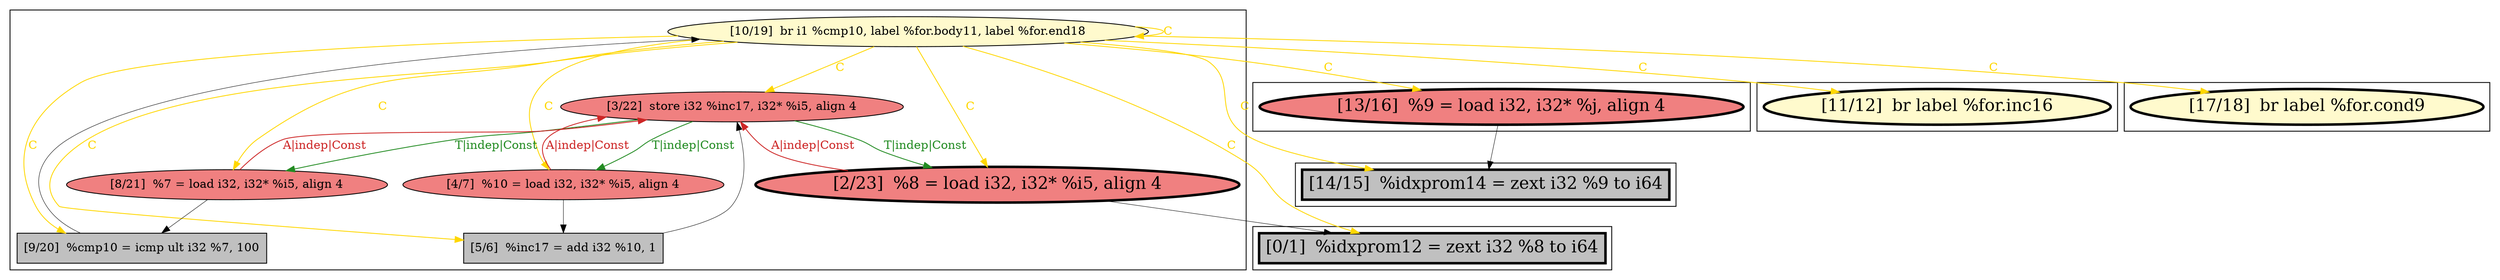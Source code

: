 
digraph G {



node1358->node1350 [style=solid,color=gold,label="C",penwidth=1.0,fontcolor=gold ]
node1358->node1353 [style=solid,color=gold,label="C",penwidth=1.0,fontcolor=gold ]
node1358->node1358 [style=solid,color=gold,label="C",penwidth=1.0,fontcolor=gold ]
node1358->node1351 [style=solid,color=gold,label="C",penwidth=1.0,fontcolor=gold ]
node1358->node1348 [style=solid,color=gold,label="C",penwidth=1.0,fontcolor=gold ]
node1358->node1354 [style=solid,color=gold,label="C",penwidth=1.0,fontcolor=gold ]
node1358->node1359 [style=solid,color=gold,label="C",penwidth=1.0,fontcolor=gold ]
node1354->node1351 [style=solid,color=black,label="",penwidth=0.5,fontcolor=black ]
node1358->node1355 [style=solid,color=gold,label="C",penwidth=1.0,fontcolor=gold ]
node1355->node1353 [style=solid,color=black,label="",penwidth=0.5,fontcolor=black ]
node1353->node1354 [style=solid,color=forestgreen,label="T|indep|Const",penwidth=1.0,fontcolor=forestgreen ]
node1358->node1349 [style=solid,color=gold,label="C",penwidth=1.0,fontcolor=gold ]
node1356->node1358 [style=solid,color=black,label="",penwidth=0.5,fontcolor=black ]
node1352->node1353 [style=solid,color=firebrick3,label="A|indep|Const",penwidth=1.0,fontcolor=firebrick3 ]
node1352->node1356 [style=solid,color=black,label="",penwidth=0.5,fontcolor=black ]
node1353->node1352 [style=solid,color=forestgreen,label="T|indep|Const",penwidth=1.0,fontcolor=forestgreen ]
node1353->node1357 [style=solid,color=forestgreen,label="T|indep|Const",penwidth=1.0,fontcolor=forestgreen ]
node1358->node1356 [style=solid,color=gold,label="C",penwidth=1.0,fontcolor=gold ]
node1358->node1352 [style=solid,color=gold,label="C",penwidth=1.0,fontcolor=gold ]
node1358->node1357 [style=solid,color=gold,label="C",penwidth=1.0,fontcolor=gold ]
node1350->node1349 [style=solid,color=black,label="",penwidth=0.5,fontcolor=black ]
node1357->node1355 [style=solid,color=black,label="",penwidth=0.5,fontcolor=black ]
node1354->node1353 [style=solid,color=firebrick3,label="A|indep|Const",penwidth=1.0,fontcolor=firebrick3 ]
node1357->node1353 [style=solid,color=firebrick3,label="A|indep|Const",penwidth=1.0,fontcolor=firebrick3 ]


subgraph cluster4 {


node1358 [fillcolor=lemonchiffon,label="[10/19]  br i1 %cmp10, label %for.body11, label %for.end18",shape=ellipse,style=filled ]
node1353 [fillcolor=lightcoral,label="[3/22]  store i32 %inc17, i32* %i5, align 4",shape=ellipse,style=filled ]
node1352 [fillcolor=lightcoral,label="[8/21]  %7 = load i32, i32* %i5, align 4",shape=ellipse,style=filled ]
node1355 [fillcolor=grey,label="[5/6]  %inc17 = add i32 %10, 1",shape=rectangle,style=filled ]
node1356 [fillcolor=grey,label="[9/20]  %cmp10 = icmp ult i32 %7, 100",shape=rectangle,style=filled ]
node1354 [penwidth=3.0,fontsize=20,fillcolor=lightcoral,label="[2/23]  %8 = load i32, i32* %i5, align 4",shape=ellipse,style=filled ]
node1357 [fillcolor=lightcoral,label="[4/7]  %10 = load i32, i32* %i5, align 4",shape=ellipse,style=filled ]



}

subgraph cluster3 {


node1351 [penwidth=3.0,fontsize=20,fillcolor=grey,label="[0/1]  %idxprom12 = zext i32 %8 to i64",shape=rectangle,style=filled ]



}

subgraph cluster2 {


node1350 [penwidth=3.0,fontsize=20,fillcolor=lightcoral,label="[13/16]  %9 = load i32, i32* %j, align 4",shape=ellipse,style=filled ]



}

subgraph cluster5 {


node1359 [penwidth=3.0,fontsize=20,fillcolor=lemonchiffon,label="[17/18]  br label %for.cond9",shape=ellipse,style=filled ]



}

subgraph cluster0 {


node1348 [penwidth=3.0,fontsize=20,fillcolor=lemonchiffon,label="[11/12]  br label %for.inc16",shape=ellipse,style=filled ]



}

subgraph cluster1 {


node1349 [penwidth=3.0,fontsize=20,fillcolor=grey,label="[14/15]  %idxprom14 = zext i32 %9 to i64",shape=rectangle,style=filled ]



}

}
